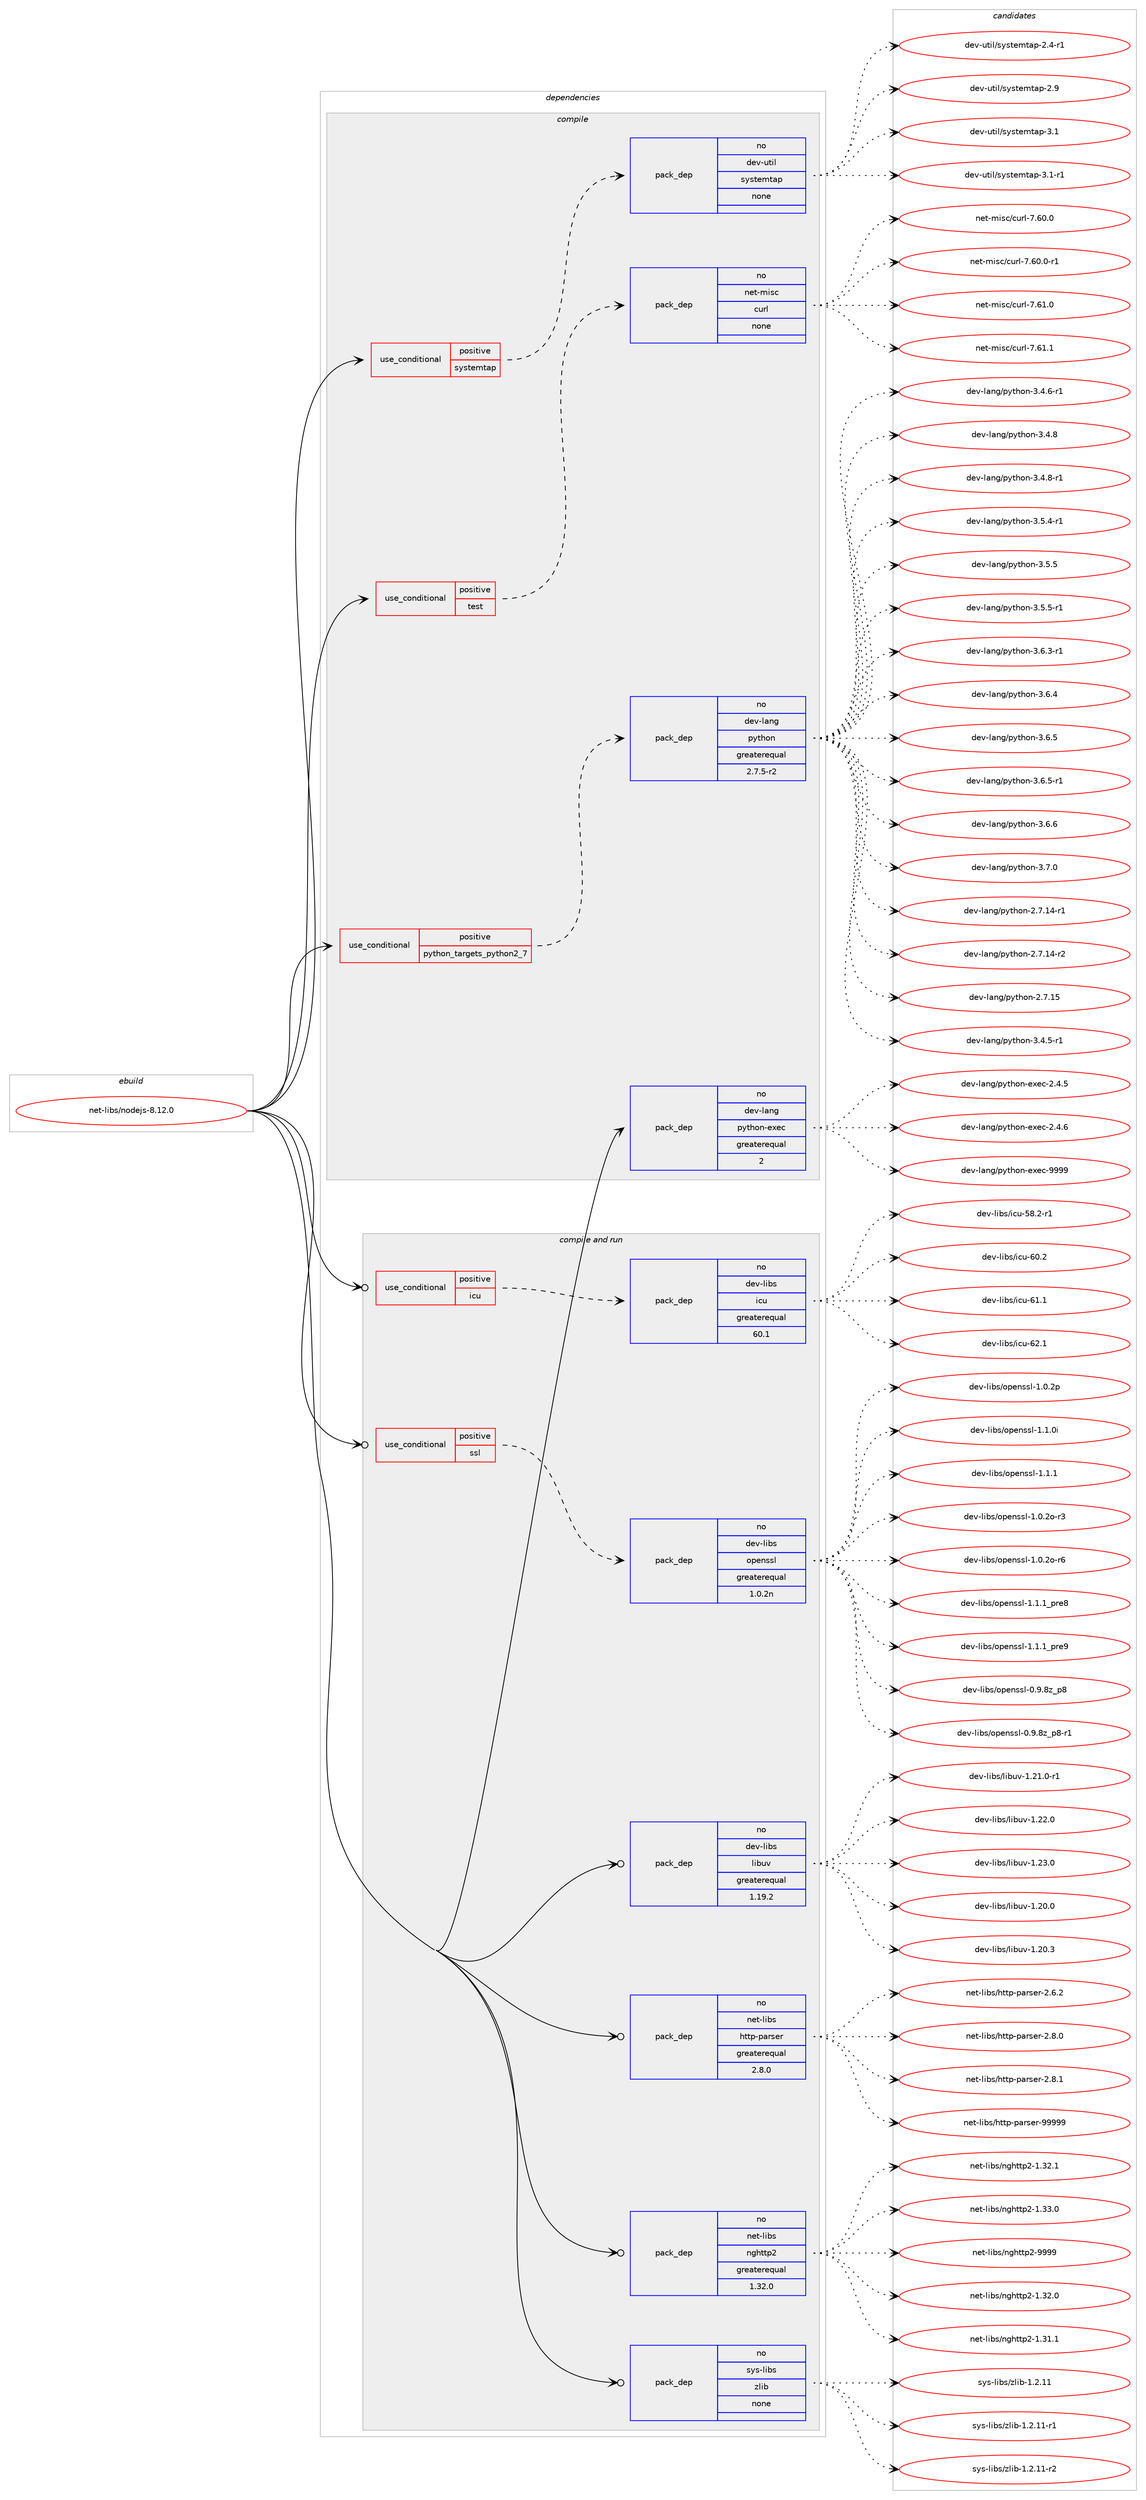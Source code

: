 digraph prolog {

# *************
# Graph options
# *************

newrank=true;
concentrate=true;
compound=true;
graph [rankdir=LR,fontname=Helvetica,fontsize=10,ranksep=1.5];#, ranksep=2.5, nodesep=0.2];
edge  [arrowhead=vee];
node  [fontname=Helvetica,fontsize=10];

# **********
# The ebuild
# **********

subgraph cluster_leftcol {
color=gray;
rank=same;
label=<<i>ebuild</i>>;
id [label="net-libs/nodejs-8.12.0", color=red, width=4, href="../net-libs/nodejs-8.12.0.svg"];
}

# ****************
# The dependencies
# ****************

subgraph cluster_midcol {
color=gray;
label=<<i>dependencies</i>>;
subgraph cluster_compile {
fillcolor="#eeeeee";
style=filled;
label=<<i>compile</i>>;
subgraph cond2540 {
dependency7900 [label=<<TABLE BORDER="0" CELLBORDER="1" CELLSPACING="0" CELLPADDING="4"><TR><TD ROWSPAN="3" CELLPADDING="10">use_conditional</TD></TR><TR><TD>positive</TD></TR><TR><TD>python_targets_python2_7</TD></TR></TABLE>>, shape=none, color=red];
subgraph pack5238 {
dependency7901 [label=<<TABLE BORDER="0" CELLBORDER="1" CELLSPACING="0" CELLPADDING="4" WIDTH="220"><TR><TD ROWSPAN="6" CELLPADDING="30">pack_dep</TD></TR><TR><TD WIDTH="110">no</TD></TR><TR><TD>dev-lang</TD></TR><TR><TD>python</TD></TR><TR><TD>greaterequal</TD></TR><TR><TD>2.7.5-r2</TD></TR></TABLE>>, shape=none, color=blue];
}
dependency7900:e -> dependency7901:w [weight=20,style="dashed",arrowhead="vee"];
}
id:e -> dependency7900:w [weight=20,style="solid",arrowhead="vee"];
subgraph cond2541 {
dependency7902 [label=<<TABLE BORDER="0" CELLBORDER="1" CELLSPACING="0" CELLPADDING="4"><TR><TD ROWSPAN="3" CELLPADDING="10">use_conditional</TD></TR><TR><TD>positive</TD></TR><TR><TD>systemtap</TD></TR></TABLE>>, shape=none, color=red];
subgraph pack5239 {
dependency7903 [label=<<TABLE BORDER="0" CELLBORDER="1" CELLSPACING="0" CELLPADDING="4" WIDTH="220"><TR><TD ROWSPAN="6" CELLPADDING="30">pack_dep</TD></TR><TR><TD WIDTH="110">no</TD></TR><TR><TD>dev-util</TD></TR><TR><TD>systemtap</TD></TR><TR><TD>none</TD></TR><TR><TD></TD></TR></TABLE>>, shape=none, color=blue];
}
dependency7902:e -> dependency7903:w [weight=20,style="dashed",arrowhead="vee"];
}
id:e -> dependency7902:w [weight=20,style="solid",arrowhead="vee"];
subgraph cond2542 {
dependency7904 [label=<<TABLE BORDER="0" CELLBORDER="1" CELLSPACING="0" CELLPADDING="4"><TR><TD ROWSPAN="3" CELLPADDING="10">use_conditional</TD></TR><TR><TD>positive</TD></TR><TR><TD>test</TD></TR></TABLE>>, shape=none, color=red];
subgraph pack5240 {
dependency7905 [label=<<TABLE BORDER="0" CELLBORDER="1" CELLSPACING="0" CELLPADDING="4" WIDTH="220"><TR><TD ROWSPAN="6" CELLPADDING="30">pack_dep</TD></TR><TR><TD WIDTH="110">no</TD></TR><TR><TD>net-misc</TD></TR><TR><TD>curl</TD></TR><TR><TD>none</TD></TR><TR><TD></TD></TR></TABLE>>, shape=none, color=blue];
}
dependency7904:e -> dependency7905:w [weight=20,style="dashed",arrowhead="vee"];
}
id:e -> dependency7904:w [weight=20,style="solid",arrowhead="vee"];
subgraph pack5241 {
dependency7906 [label=<<TABLE BORDER="0" CELLBORDER="1" CELLSPACING="0" CELLPADDING="4" WIDTH="220"><TR><TD ROWSPAN="6" CELLPADDING="30">pack_dep</TD></TR><TR><TD WIDTH="110">no</TD></TR><TR><TD>dev-lang</TD></TR><TR><TD>python-exec</TD></TR><TR><TD>greaterequal</TD></TR><TR><TD>2</TD></TR></TABLE>>, shape=none, color=blue];
}
id:e -> dependency7906:w [weight=20,style="solid",arrowhead="vee"];
}
subgraph cluster_compileandrun {
fillcolor="#eeeeee";
style=filled;
label=<<i>compile and run</i>>;
subgraph cond2543 {
dependency7907 [label=<<TABLE BORDER="0" CELLBORDER="1" CELLSPACING="0" CELLPADDING="4"><TR><TD ROWSPAN="3" CELLPADDING="10">use_conditional</TD></TR><TR><TD>positive</TD></TR><TR><TD>icu</TD></TR></TABLE>>, shape=none, color=red];
subgraph pack5242 {
dependency7908 [label=<<TABLE BORDER="0" CELLBORDER="1" CELLSPACING="0" CELLPADDING="4" WIDTH="220"><TR><TD ROWSPAN="6" CELLPADDING="30">pack_dep</TD></TR><TR><TD WIDTH="110">no</TD></TR><TR><TD>dev-libs</TD></TR><TR><TD>icu</TD></TR><TR><TD>greaterequal</TD></TR><TR><TD>60.1</TD></TR></TABLE>>, shape=none, color=blue];
}
dependency7907:e -> dependency7908:w [weight=20,style="dashed",arrowhead="vee"];
}
id:e -> dependency7907:w [weight=20,style="solid",arrowhead="odotvee"];
subgraph cond2544 {
dependency7909 [label=<<TABLE BORDER="0" CELLBORDER="1" CELLSPACING="0" CELLPADDING="4"><TR><TD ROWSPAN="3" CELLPADDING="10">use_conditional</TD></TR><TR><TD>positive</TD></TR><TR><TD>ssl</TD></TR></TABLE>>, shape=none, color=red];
subgraph pack5243 {
dependency7910 [label=<<TABLE BORDER="0" CELLBORDER="1" CELLSPACING="0" CELLPADDING="4" WIDTH="220"><TR><TD ROWSPAN="6" CELLPADDING="30">pack_dep</TD></TR><TR><TD WIDTH="110">no</TD></TR><TR><TD>dev-libs</TD></TR><TR><TD>openssl</TD></TR><TR><TD>greaterequal</TD></TR><TR><TD>1.0.2n</TD></TR></TABLE>>, shape=none, color=blue];
}
dependency7909:e -> dependency7910:w [weight=20,style="dashed",arrowhead="vee"];
}
id:e -> dependency7909:w [weight=20,style="solid",arrowhead="odotvee"];
subgraph pack5244 {
dependency7911 [label=<<TABLE BORDER="0" CELLBORDER="1" CELLSPACING="0" CELLPADDING="4" WIDTH="220"><TR><TD ROWSPAN="6" CELLPADDING="30">pack_dep</TD></TR><TR><TD WIDTH="110">no</TD></TR><TR><TD>dev-libs</TD></TR><TR><TD>libuv</TD></TR><TR><TD>greaterequal</TD></TR><TR><TD>1.19.2</TD></TR></TABLE>>, shape=none, color=blue];
}
id:e -> dependency7911:w [weight=20,style="solid",arrowhead="odotvee"];
subgraph pack5245 {
dependency7912 [label=<<TABLE BORDER="0" CELLBORDER="1" CELLSPACING="0" CELLPADDING="4" WIDTH="220"><TR><TD ROWSPAN="6" CELLPADDING="30">pack_dep</TD></TR><TR><TD WIDTH="110">no</TD></TR><TR><TD>net-libs</TD></TR><TR><TD>http-parser</TD></TR><TR><TD>greaterequal</TD></TR><TR><TD>2.8.0</TD></TR></TABLE>>, shape=none, color=blue];
}
id:e -> dependency7912:w [weight=20,style="solid",arrowhead="odotvee"];
subgraph pack5246 {
dependency7913 [label=<<TABLE BORDER="0" CELLBORDER="1" CELLSPACING="0" CELLPADDING="4" WIDTH="220"><TR><TD ROWSPAN="6" CELLPADDING="30">pack_dep</TD></TR><TR><TD WIDTH="110">no</TD></TR><TR><TD>net-libs</TD></TR><TR><TD>nghttp2</TD></TR><TR><TD>greaterequal</TD></TR><TR><TD>1.32.0</TD></TR></TABLE>>, shape=none, color=blue];
}
id:e -> dependency7913:w [weight=20,style="solid",arrowhead="odotvee"];
subgraph pack5247 {
dependency7914 [label=<<TABLE BORDER="0" CELLBORDER="1" CELLSPACING="0" CELLPADDING="4" WIDTH="220"><TR><TD ROWSPAN="6" CELLPADDING="30">pack_dep</TD></TR><TR><TD WIDTH="110">no</TD></TR><TR><TD>sys-libs</TD></TR><TR><TD>zlib</TD></TR><TR><TD>none</TD></TR><TR><TD></TD></TR></TABLE>>, shape=none, color=blue];
}
id:e -> dependency7914:w [weight=20,style="solid",arrowhead="odotvee"];
}
subgraph cluster_run {
fillcolor="#eeeeee";
style=filled;
label=<<i>run</i>>;
}
}

# **************
# The candidates
# **************

subgraph cluster_choices {
rank=same;
color=gray;
label=<<i>candidates</i>>;

subgraph choice5238 {
color=black;
nodesep=1;
choice100101118451089711010347112121116104111110455046554649524511449 [label="dev-lang/python-2.7.14-r1", color=red, width=4,href="../dev-lang/python-2.7.14-r1.svg"];
choice100101118451089711010347112121116104111110455046554649524511450 [label="dev-lang/python-2.7.14-r2", color=red, width=4,href="../dev-lang/python-2.7.14-r2.svg"];
choice10010111845108971101034711212111610411111045504655464953 [label="dev-lang/python-2.7.15", color=red, width=4,href="../dev-lang/python-2.7.15.svg"];
choice1001011184510897110103471121211161041111104551465246534511449 [label="dev-lang/python-3.4.5-r1", color=red, width=4,href="../dev-lang/python-3.4.5-r1.svg"];
choice1001011184510897110103471121211161041111104551465246544511449 [label="dev-lang/python-3.4.6-r1", color=red, width=4,href="../dev-lang/python-3.4.6-r1.svg"];
choice100101118451089711010347112121116104111110455146524656 [label="dev-lang/python-3.4.8", color=red, width=4,href="../dev-lang/python-3.4.8.svg"];
choice1001011184510897110103471121211161041111104551465246564511449 [label="dev-lang/python-3.4.8-r1", color=red, width=4,href="../dev-lang/python-3.4.8-r1.svg"];
choice1001011184510897110103471121211161041111104551465346524511449 [label="dev-lang/python-3.5.4-r1", color=red, width=4,href="../dev-lang/python-3.5.4-r1.svg"];
choice100101118451089711010347112121116104111110455146534653 [label="dev-lang/python-3.5.5", color=red, width=4,href="../dev-lang/python-3.5.5.svg"];
choice1001011184510897110103471121211161041111104551465346534511449 [label="dev-lang/python-3.5.5-r1", color=red, width=4,href="../dev-lang/python-3.5.5-r1.svg"];
choice1001011184510897110103471121211161041111104551465446514511449 [label="dev-lang/python-3.6.3-r1", color=red, width=4,href="../dev-lang/python-3.6.3-r1.svg"];
choice100101118451089711010347112121116104111110455146544652 [label="dev-lang/python-3.6.4", color=red, width=4,href="../dev-lang/python-3.6.4.svg"];
choice100101118451089711010347112121116104111110455146544653 [label="dev-lang/python-3.6.5", color=red, width=4,href="../dev-lang/python-3.6.5.svg"];
choice1001011184510897110103471121211161041111104551465446534511449 [label="dev-lang/python-3.6.5-r1", color=red, width=4,href="../dev-lang/python-3.6.5-r1.svg"];
choice100101118451089711010347112121116104111110455146544654 [label="dev-lang/python-3.6.6", color=red, width=4,href="../dev-lang/python-3.6.6.svg"];
choice100101118451089711010347112121116104111110455146554648 [label="dev-lang/python-3.7.0", color=red, width=4,href="../dev-lang/python-3.7.0.svg"];
dependency7901:e -> choice100101118451089711010347112121116104111110455046554649524511449:w [style=dotted,weight="100"];
dependency7901:e -> choice100101118451089711010347112121116104111110455046554649524511450:w [style=dotted,weight="100"];
dependency7901:e -> choice10010111845108971101034711212111610411111045504655464953:w [style=dotted,weight="100"];
dependency7901:e -> choice1001011184510897110103471121211161041111104551465246534511449:w [style=dotted,weight="100"];
dependency7901:e -> choice1001011184510897110103471121211161041111104551465246544511449:w [style=dotted,weight="100"];
dependency7901:e -> choice100101118451089711010347112121116104111110455146524656:w [style=dotted,weight="100"];
dependency7901:e -> choice1001011184510897110103471121211161041111104551465246564511449:w [style=dotted,weight="100"];
dependency7901:e -> choice1001011184510897110103471121211161041111104551465346524511449:w [style=dotted,weight="100"];
dependency7901:e -> choice100101118451089711010347112121116104111110455146534653:w [style=dotted,weight="100"];
dependency7901:e -> choice1001011184510897110103471121211161041111104551465346534511449:w [style=dotted,weight="100"];
dependency7901:e -> choice1001011184510897110103471121211161041111104551465446514511449:w [style=dotted,weight="100"];
dependency7901:e -> choice100101118451089711010347112121116104111110455146544652:w [style=dotted,weight="100"];
dependency7901:e -> choice100101118451089711010347112121116104111110455146544653:w [style=dotted,weight="100"];
dependency7901:e -> choice1001011184510897110103471121211161041111104551465446534511449:w [style=dotted,weight="100"];
dependency7901:e -> choice100101118451089711010347112121116104111110455146544654:w [style=dotted,weight="100"];
dependency7901:e -> choice100101118451089711010347112121116104111110455146554648:w [style=dotted,weight="100"];
}
subgraph choice5239 {
color=black;
nodesep=1;
choice100101118451171161051084711512111511610110911697112455046524511449 [label="dev-util/systemtap-2.4-r1", color=red, width=4,href="../dev-util/systemtap-2.4-r1.svg"];
choice10010111845117116105108471151211151161011091169711245504657 [label="dev-util/systemtap-2.9", color=red, width=4,href="../dev-util/systemtap-2.9.svg"];
choice10010111845117116105108471151211151161011091169711245514649 [label="dev-util/systemtap-3.1", color=red, width=4,href="../dev-util/systemtap-3.1.svg"];
choice100101118451171161051084711512111511610110911697112455146494511449 [label="dev-util/systemtap-3.1-r1", color=red, width=4,href="../dev-util/systemtap-3.1-r1.svg"];
dependency7903:e -> choice100101118451171161051084711512111511610110911697112455046524511449:w [style=dotted,weight="100"];
dependency7903:e -> choice10010111845117116105108471151211151161011091169711245504657:w [style=dotted,weight="100"];
dependency7903:e -> choice10010111845117116105108471151211151161011091169711245514649:w [style=dotted,weight="100"];
dependency7903:e -> choice100101118451171161051084711512111511610110911697112455146494511449:w [style=dotted,weight="100"];
}
subgraph choice5240 {
color=black;
nodesep=1;
choice1101011164510910511599479911711410845554654484648 [label="net-misc/curl-7.60.0", color=red, width=4,href="../net-misc/curl-7.60.0.svg"];
choice11010111645109105115994799117114108455546544846484511449 [label="net-misc/curl-7.60.0-r1", color=red, width=4,href="../net-misc/curl-7.60.0-r1.svg"];
choice1101011164510910511599479911711410845554654494648 [label="net-misc/curl-7.61.0", color=red, width=4,href="../net-misc/curl-7.61.0.svg"];
choice1101011164510910511599479911711410845554654494649 [label="net-misc/curl-7.61.1", color=red, width=4,href="../net-misc/curl-7.61.1.svg"];
dependency7905:e -> choice1101011164510910511599479911711410845554654484648:w [style=dotted,weight="100"];
dependency7905:e -> choice11010111645109105115994799117114108455546544846484511449:w [style=dotted,weight="100"];
dependency7905:e -> choice1101011164510910511599479911711410845554654494648:w [style=dotted,weight="100"];
dependency7905:e -> choice1101011164510910511599479911711410845554654494649:w [style=dotted,weight="100"];
}
subgraph choice5241 {
color=black;
nodesep=1;
choice1001011184510897110103471121211161041111104510112010199455046524653 [label="dev-lang/python-exec-2.4.5", color=red, width=4,href="../dev-lang/python-exec-2.4.5.svg"];
choice1001011184510897110103471121211161041111104510112010199455046524654 [label="dev-lang/python-exec-2.4.6", color=red, width=4,href="../dev-lang/python-exec-2.4.6.svg"];
choice10010111845108971101034711212111610411111045101120101994557575757 [label="dev-lang/python-exec-9999", color=red, width=4,href="../dev-lang/python-exec-9999.svg"];
dependency7906:e -> choice1001011184510897110103471121211161041111104510112010199455046524653:w [style=dotted,weight="100"];
dependency7906:e -> choice1001011184510897110103471121211161041111104510112010199455046524654:w [style=dotted,weight="100"];
dependency7906:e -> choice10010111845108971101034711212111610411111045101120101994557575757:w [style=dotted,weight="100"];
}
subgraph choice5242 {
color=black;
nodesep=1;
choice1001011184510810598115471059911745535646504511449 [label="dev-libs/icu-58.2-r1", color=red, width=4,href="../dev-libs/icu-58.2-r1.svg"];
choice100101118451081059811547105991174554484650 [label="dev-libs/icu-60.2", color=red, width=4,href="../dev-libs/icu-60.2.svg"];
choice100101118451081059811547105991174554494649 [label="dev-libs/icu-61.1", color=red, width=4,href="../dev-libs/icu-61.1.svg"];
choice100101118451081059811547105991174554504649 [label="dev-libs/icu-62.1", color=red, width=4,href="../dev-libs/icu-62.1.svg"];
dependency7908:e -> choice1001011184510810598115471059911745535646504511449:w [style=dotted,weight="100"];
dependency7908:e -> choice100101118451081059811547105991174554484650:w [style=dotted,weight="100"];
dependency7908:e -> choice100101118451081059811547105991174554494649:w [style=dotted,weight="100"];
dependency7908:e -> choice100101118451081059811547105991174554504649:w [style=dotted,weight="100"];
}
subgraph choice5243 {
color=black;
nodesep=1;
choice1001011184510810598115471111121011101151151084549464846501114511451 [label="dev-libs/openssl-1.0.2o-r3", color=red, width=4,href="../dev-libs/openssl-1.0.2o-r3.svg"];
choice1001011184510810598115471111121011101151151084549464846501114511454 [label="dev-libs/openssl-1.0.2o-r6", color=red, width=4,href="../dev-libs/openssl-1.0.2o-r6.svg"];
choice1001011184510810598115471111121011101151151084549464946499511211410156 [label="dev-libs/openssl-1.1.1_pre8", color=red, width=4,href="../dev-libs/openssl-1.1.1_pre8.svg"];
choice1001011184510810598115471111121011101151151084549464946499511211410157 [label="dev-libs/openssl-1.1.1_pre9", color=red, width=4,href="../dev-libs/openssl-1.1.1_pre9.svg"];
choice1001011184510810598115471111121011101151151084548465746561229511256 [label="dev-libs/openssl-0.9.8z_p8", color=red, width=4,href="../dev-libs/openssl-0.9.8z_p8.svg"];
choice10010111845108105981154711111210111011511510845484657465612295112564511449 [label="dev-libs/openssl-0.9.8z_p8-r1", color=red, width=4,href="../dev-libs/openssl-0.9.8z_p8-r1.svg"];
choice100101118451081059811547111112101110115115108454946484650112 [label="dev-libs/openssl-1.0.2p", color=red, width=4,href="../dev-libs/openssl-1.0.2p.svg"];
choice100101118451081059811547111112101110115115108454946494648105 [label="dev-libs/openssl-1.1.0i", color=red, width=4,href="../dev-libs/openssl-1.1.0i.svg"];
choice100101118451081059811547111112101110115115108454946494649 [label="dev-libs/openssl-1.1.1", color=red, width=4,href="../dev-libs/openssl-1.1.1.svg"];
dependency7910:e -> choice1001011184510810598115471111121011101151151084549464846501114511451:w [style=dotted,weight="100"];
dependency7910:e -> choice1001011184510810598115471111121011101151151084549464846501114511454:w [style=dotted,weight="100"];
dependency7910:e -> choice1001011184510810598115471111121011101151151084549464946499511211410156:w [style=dotted,weight="100"];
dependency7910:e -> choice1001011184510810598115471111121011101151151084549464946499511211410157:w [style=dotted,weight="100"];
dependency7910:e -> choice1001011184510810598115471111121011101151151084548465746561229511256:w [style=dotted,weight="100"];
dependency7910:e -> choice10010111845108105981154711111210111011511510845484657465612295112564511449:w [style=dotted,weight="100"];
dependency7910:e -> choice100101118451081059811547111112101110115115108454946484650112:w [style=dotted,weight="100"];
dependency7910:e -> choice100101118451081059811547111112101110115115108454946494648105:w [style=dotted,weight="100"];
dependency7910:e -> choice100101118451081059811547111112101110115115108454946494649:w [style=dotted,weight="100"];
}
subgraph choice5244 {
color=black;
nodesep=1;
choice1001011184510810598115471081059811711845494650484648 [label="dev-libs/libuv-1.20.0", color=red, width=4,href="../dev-libs/libuv-1.20.0.svg"];
choice1001011184510810598115471081059811711845494650484651 [label="dev-libs/libuv-1.20.3", color=red, width=4,href="../dev-libs/libuv-1.20.3.svg"];
choice10010111845108105981154710810598117118454946504946484511449 [label="dev-libs/libuv-1.21.0-r1", color=red, width=4,href="../dev-libs/libuv-1.21.0-r1.svg"];
choice1001011184510810598115471081059811711845494650504648 [label="dev-libs/libuv-1.22.0", color=red, width=4,href="../dev-libs/libuv-1.22.0.svg"];
choice1001011184510810598115471081059811711845494650514648 [label="dev-libs/libuv-1.23.0", color=red, width=4,href="../dev-libs/libuv-1.23.0.svg"];
dependency7911:e -> choice1001011184510810598115471081059811711845494650484648:w [style=dotted,weight="100"];
dependency7911:e -> choice1001011184510810598115471081059811711845494650484651:w [style=dotted,weight="100"];
dependency7911:e -> choice10010111845108105981154710810598117118454946504946484511449:w [style=dotted,weight="100"];
dependency7911:e -> choice1001011184510810598115471081059811711845494650504648:w [style=dotted,weight="100"];
dependency7911:e -> choice1001011184510810598115471081059811711845494650514648:w [style=dotted,weight="100"];
}
subgraph choice5245 {
color=black;
nodesep=1;
choice1101011164510810598115471041161161124511297114115101114455046544650 [label="net-libs/http-parser-2.6.2", color=red, width=4,href="../net-libs/http-parser-2.6.2.svg"];
choice1101011164510810598115471041161161124511297114115101114455046564648 [label="net-libs/http-parser-2.8.0", color=red, width=4,href="../net-libs/http-parser-2.8.0.svg"];
choice1101011164510810598115471041161161124511297114115101114455046564649 [label="net-libs/http-parser-2.8.1", color=red, width=4,href="../net-libs/http-parser-2.8.1.svg"];
choice1101011164510810598115471041161161124511297114115101114455757575757 [label="net-libs/http-parser-99999", color=red, width=4,href="../net-libs/http-parser-99999.svg"];
dependency7912:e -> choice1101011164510810598115471041161161124511297114115101114455046544650:w [style=dotted,weight="100"];
dependency7912:e -> choice1101011164510810598115471041161161124511297114115101114455046564648:w [style=dotted,weight="100"];
dependency7912:e -> choice1101011164510810598115471041161161124511297114115101114455046564649:w [style=dotted,weight="100"];
dependency7912:e -> choice1101011164510810598115471041161161124511297114115101114455757575757:w [style=dotted,weight="100"];
}
subgraph choice5246 {
color=black;
nodesep=1;
choice1101011164510810598115471101031041161161125045494651504648 [label="net-libs/nghttp2-1.32.0", color=red, width=4,href="../net-libs/nghttp2-1.32.0.svg"];
choice1101011164510810598115471101031041161161125045494651494649 [label="net-libs/nghttp2-1.31.1", color=red, width=4,href="../net-libs/nghttp2-1.31.1.svg"];
choice1101011164510810598115471101031041161161125045494651504649 [label="net-libs/nghttp2-1.32.1", color=red, width=4,href="../net-libs/nghttp2-1.32.1.svg"];
choice1101011164510810598115471101031041161161125045494651514648 [label="net-libs/nghttp2-1.33.0", color=red, width=4,href="../net-libs/nghttp2-1.33.0.svg"];
choice110101116451081059811547110103104116116112504557575757 [label="net-libs/nghttp2-9999", color=red, width=4,href="../net-libs/nghttp2-9999.svg"];
dependency7913:e -> choice1101011164510810598115471101031041161161125045494651504648:w [style=dotted,weight="100"];
dependency7913:e -> choice1101011164510810598115471101031041161161125045494651494649:w [style=dotted,weight="100"];
dependency7913:e -> choice1101011164510810598115471101031041161161125045494651504649:w [style=dotted,weight="100"];
dependency7913:e -> choice1101011164510810598115471101031041161161125045494651514648:w [style=dotted,weight="100"];
dependency7913:e -> choice110101116451081059811547110103104116116112504557575757:w [style=dotted,weight="100"];
}
subgraph choice5247 {
color=black;
nodesep=1;
choice1151211154510810598115471221081059845494650464949 [label="sys-libs/zlib-1.2.11", color=red, width=4,href="../sys-libs/zlib-1.2.11.svg"];
choice11512111545108105981154712210810598454946504649494511449 [label="sys-libs/zlib-1.2.11-r1", color=red, width=4,href="../sys-libs/zlib-1.2.11-r1.svg"];
choice11512111545108105981154712210810598454946504649494511450 [label="sys-libs/zlib-1.2.11-r2", color=red, width=4,href="../sys-libs/zlib-1.2.11-r2.svg"];
dependency7914:e -> choice1151211154510810598115471221081059845494650464949:w [style=dotted,weight="100"];
dependency7914:e -> choice11512111545108105981154712210810598454946504649494511449:w [style=dotted,weight="100"];
dependency7914:e -> choice11512111545108105981154712210810598454946504649494511450:w [style=dotted,weight="100"];
}
}

}
